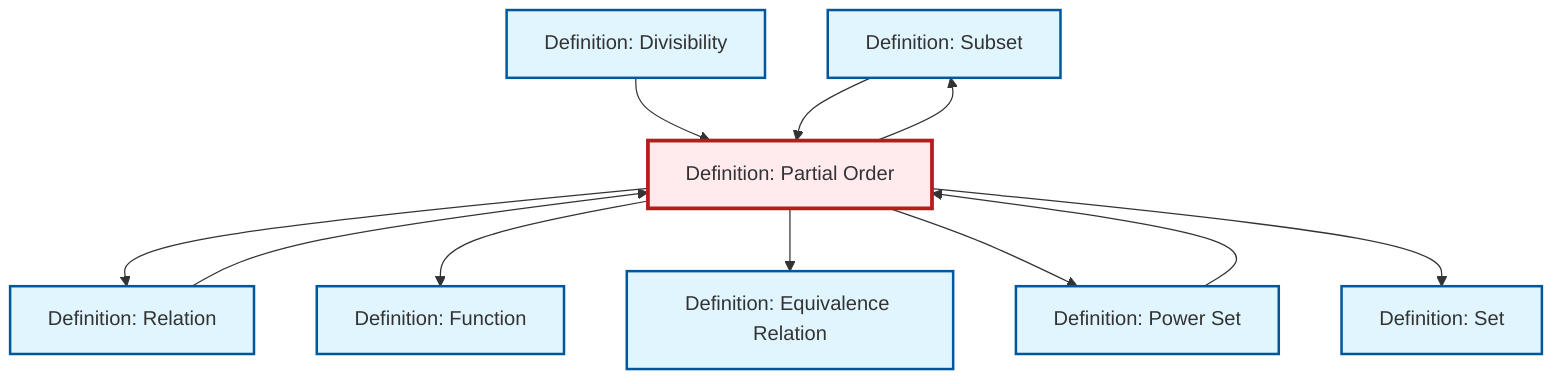 graph TD
    classDef definition fill:#e1f5fe,stroke:#01579b,stroke-width:2px
    classDef theorem fill:#f3e5f5,stroke:#4a148c,stroke-width:2px
    classDef axiom fill:#fff3e0,stroke:#e65100,stroke-width:2px
    classDef example fill:#e8f5e9,stroke:#1b5e20,stroke-width:2px
    classDef current fill:#ffebee,stroke:#b71c1c,stroke-width:3px
    def-equivalence-relation["Definition: Equivalence Relation"]:::definition
    def-function["Definition: Function"]:::definition
    def-subset["Definition: Subset"]:::definition
    def-partial-order["Definition: Partial Order"]:::definition
    def-relation["Definition: Relation"]:::definition
    def-set["Definition: Set"]:::definition
    def-divisibility["Definition: Divisibility"]:::definition
    def-power-set["Definition: Power Set"]:::definition
    def-divisibility --> def-partial-order
    def-partial-order --> def-relation
    def-partial-order --> def-function
    def-power-set --> def-partial-order
    def-partial-order --> def-equivalence-relation
    def-partial-order --> def-power-set
    def-subset --> def-partial-order
    def-partial-order --> def-set
    def-partial-order --> def-subset
    def-relation --> def-partial-order
    class def-partial-order current